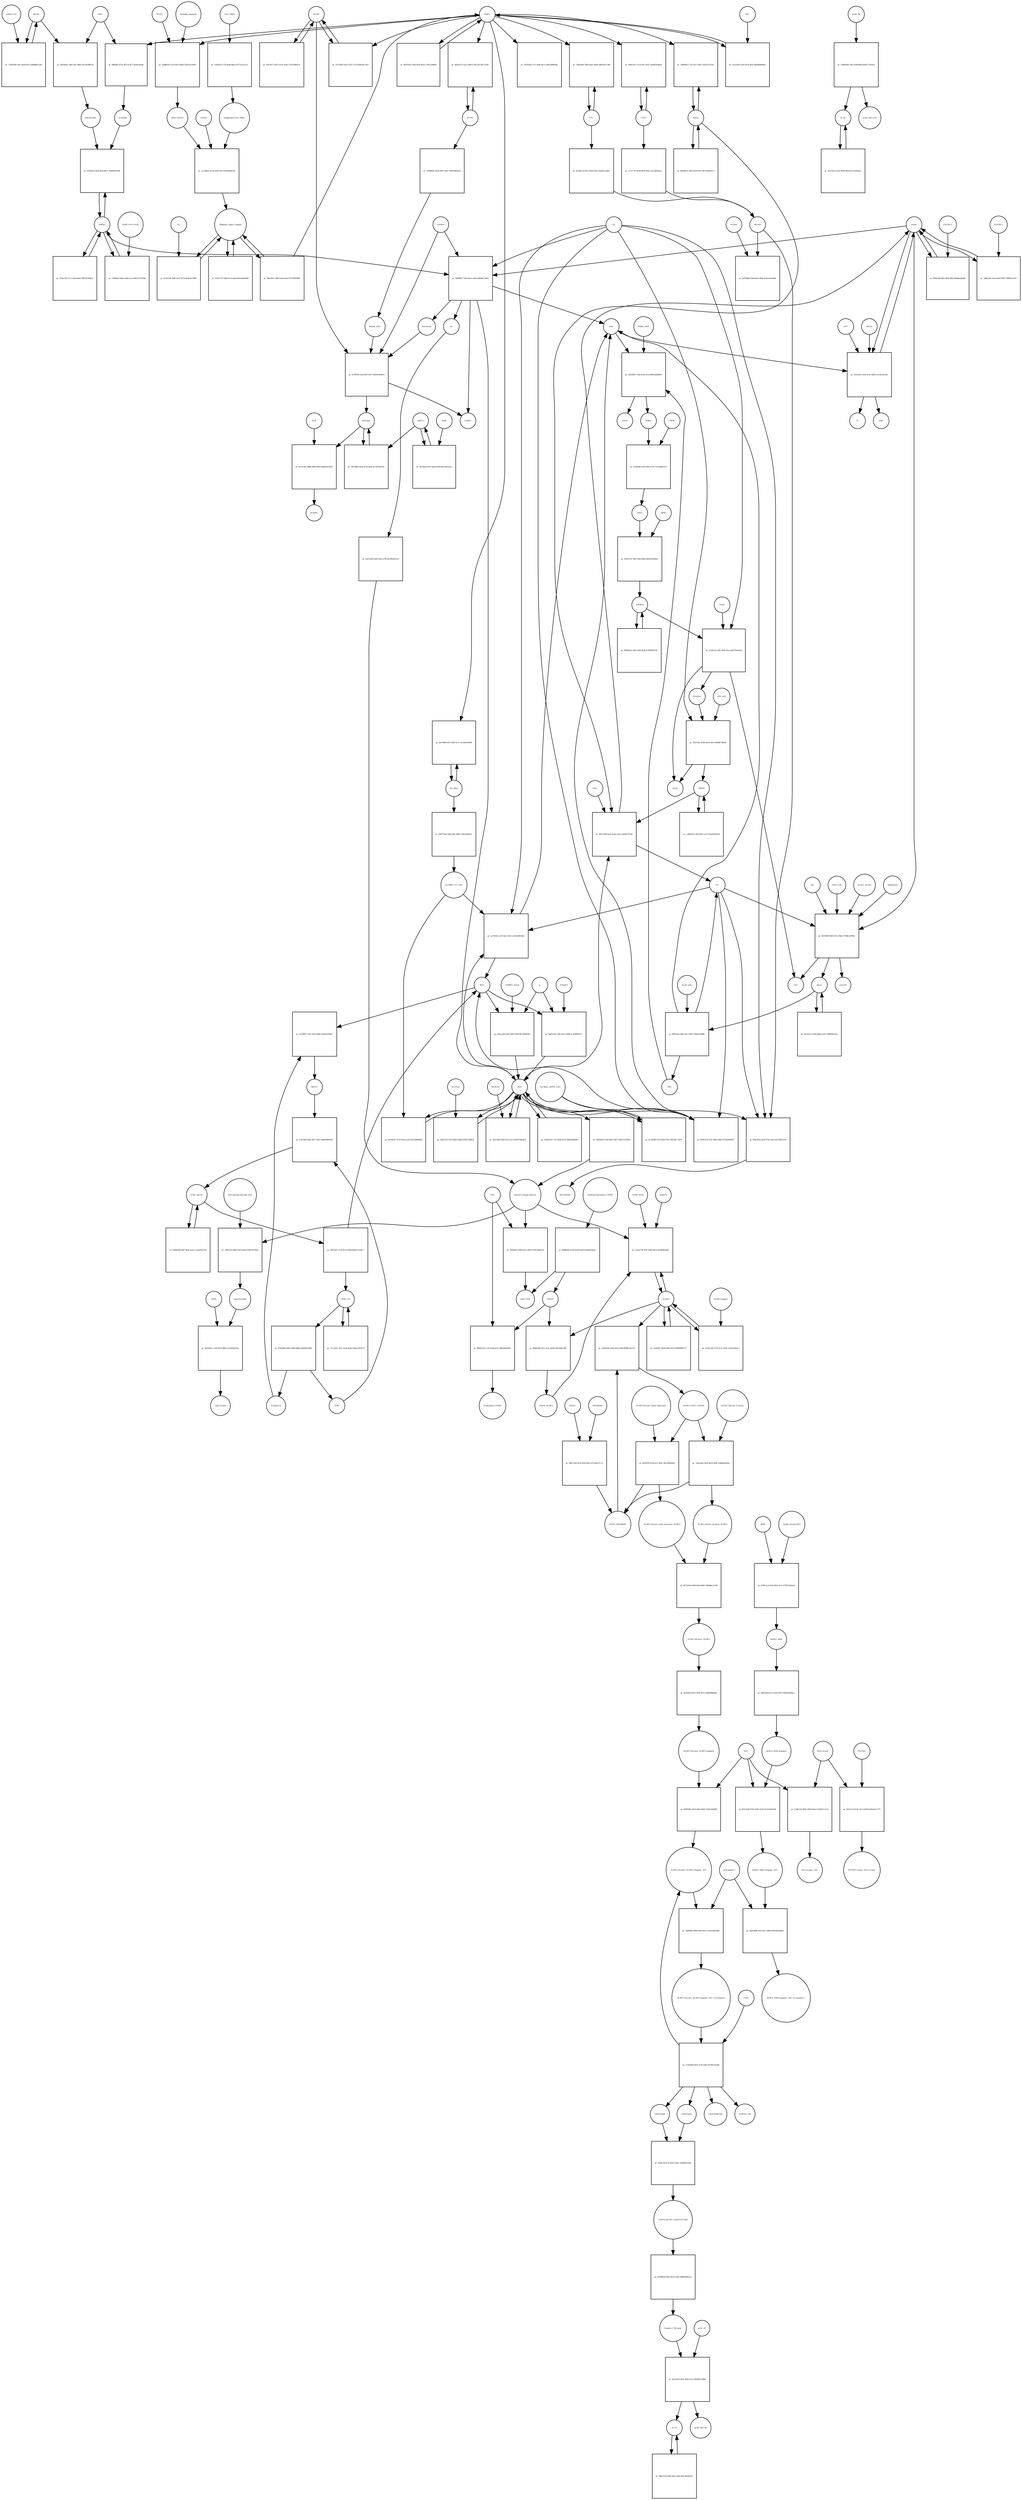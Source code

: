 strict digraph  {
Heme [annotation="urn_miriam_obo.chebi_CHEBI%3A30413", bipartite=0, cls="simple chemical", fontsize=4, label=Heme, shape=circle];
"pr_5b9fbf8c-7560-40c0-a590-206bb8c74935" [annotation="", bipartite=1, cls=process, fontsize=4, label="pr_5b9fbf8c-7560-40c0-a590-206bb8c74935", shape=square];
Biliverdin [annotation="urn_miriam_obo.chebi_CHEBI%3A17033", bipartite=0, cls="simple chemical", fontsize=4, label=Biliverdin, shape=circle];
HMOX1 [annotation=urn_miriam_uniprot_P09601, bipartite=0, cls=macromolecule, fontsize=4, label=HMOX1, shape=circle];
O2 [annotation="urn_miriam_obo.chebi_CHEBI%3A15379", bipartite=0, cls="simple chemical", fontsize=4, label=O2, shape=circle];
NADPH [annotation="urn_miriam_obo.chebi_CHEBI%3A16474", bipartite=0, cls="simple chemical", fontsize=4, label=NADPH, shape=circle];
H2O [annotation="urn_miriam_obo.chebi_CHEBI%3A15377", bipartite=0, cls="simple chemical", fontsize=4, label=H2O, shape=circle];
"Fe2+" [annotation="urn_miriam_obo.chebi_CHEBI%3A29033", bipartite=0, cls="simple chemical", fontsize=4, label="Fe2+", shape=circle];
"NADP+" [annotation="urn_miriam_obo.chebi_CHEBI%3A18009", bipartite=0, cls="simple chemical", fontsize=4, label="NADP+", shape=circle];
CO [annotation="urn_miriam_obo.chebi_CHEBI%3A17245", bipartite=0, cls="simple chemical", fontsize=4, label=CO, shape=circle];
"pr_8050cf85-ffb6-4639-90f2-f8ddba54a48f" [annotation="", bipartite=1, cls=process, fontsize=4, label="pr_8050cf85-ffb6-4639-90f2-f8ddba54a48f", shape=square];
"FLVCR1-2" [annotation=urn_miriam_uniprot_Q9Y5Y0, bipartite=0, cls=macromolecule, fontsize=4, label="FLVCR1-2", shape=circle];
"pr_011ff93d-53ab-48f7-9b77-b282fede961e" [annotation="", bipartite=1, cls=process, fontsize=4, label="pr_011ff93d-53ab-48f7-9b77-b282fede961e", shape=square];
Bilirubin [annotation="urn_miriam_obo.chebi_CHEBI%3A16990", bipartite=0, cls="simple chemical", fontsize=4, label=Bilirubin, shape=circle];
BLVRB [annotation=urn_miriam_uniprot_P30043, bipartite=0, cls=macromolecule, fontsize=4, label=BLVRB, shape=circle];
"BLVRA_Zn2+" [annotation="urn_miriam_obo.chebi_CHEBI%3A29805|urn_miriam_uniprot_P53004", bipartite=0, cls=complex, fontsize=4, label="BLVRA_Zn2+", shape=circle];
"pr_18f7988e-0a0a-47e4-aabd-4c79f22d97d1" [annotation="", bipartite=1, cls=process, fontsize=4, label="pr_18f7988e-0a0a-47e4-aabd-4c79f22d97d1", shape=square];
ABCC1 [annotation=urn_miriam_uniprot_P02768, bipartite=0, cls=macromolecule, fontsize=4, label=ABCC1, shape=circle];
"pr_d273c6ac-98db-49b6-9095-ebb6d1615b05" [annotation="", bipartite=1, cls=process, fontsize=4, label="pr_d273c6ac-98db-49b6-9095-ebb6d1615b05", shape=square];
ALB [annotation=urn_miriam_uniprot_P02768, bipartite=0, cls=macromolecule, fontsize=4, label=ALB, shape=circle];
"ALB/BIL" [annotation="urn_miriam_uniprot_P02768|urn_miriam_obo.chebi_CHEBI%3A16990", bipartite=0, cls=complex, fontsize=4, label="ALB/BIL", shape=circle];
NRF2 [annotation="", bipartite=0, cls=macromolecule, fontsize=4, label=NRF2, shape=circle];
"pr_f4fffd82-073a-4f32-b74f-77ae6fa3e64a" [annotation="", bipartite=1, cls=process, fontsize=4, label="pr_f4fffd82-073a-4f32-b74f-77ae6fa3e64a", shape=square];
MAF [annotation=urn_miriam_uniprot_O75444, bipartite=0, cls=macromolecule, fontsize=4, label=MAF, shape=circle];
"Nrf2/Maf" [annotation="", bipartite=0, cls=complex, fontsize=4, label="Nrf2/Maf", shape=circle];
"pr_ed250a4a-1b65-45fc-8802-a4c561d8f22e" [annotation="", bipartite=1, cls=process, fontsize=4, label="pr_ed250a4a-1b65-45fc-8802-a4c561d8f22e", shape=square];
BACH1 [annotation=urn_miriam_uniprot_O14867, bipartite=0, cls=macromolecule, fontsize=4, label=BACH1, shape=circle];
"BACH1/Maf" [annotation="", bipartite=0, cls=complex, fontsize=4, label="BACH1/Maf", shape=circle];
"pr_7c485599-cde5-4d20-85cf-2d68d8815a6f" [annotation="", bipartite=1, cls=process, fontsize=4, label="pr_7c485599-cde5-4d20-85cf-2d68d8815a6f", shape=square];
"miRNA-155" [annotation=urn_miriam_ncbigene_406947, bipartite=0, cls="nucleic acid feature", fontsize=4, label="miRNA-155", shape=circle];
"pr_e03d5fcb-2fb4-4e55-b8c1-0546def9239b" [annotation="", bipartite=1, cls=process, fontsize=4, label="pr_e03d5fcb-2fb4-4e55-b8c1-0546def9239b", shape=square];
PRIN9 [annotation="urn_miriam_obo.chebi_CHEBI%3A15430", bipartite=0, cls="simple chemical", fontsize=4, label=PRIN9, shape=circle];
"pr_06e75358-beee-4e9e-b23a-e2b5f917fc0d" [annotation="", bipartite=1, cls=process, fontsize=4, label="pr_06e75358-beee-4e9e-b23a-e2b5f917fc0d", shape=square];
FECH [annotation=urn_miriam_uniprot_P22830, bipartite=0, cls=macromolecule, fontsize=4, label=FECH, shape=circle];
"Pb2+" [annotation="urn_miriam_obo.chebi_CHEBI%3A27889", bipartite=0, cls="simple chemical", fontsize=4, label="Pb2+", shape=circle];
"H+" [annotation="urn_miriam_obo.chebi_CHEBI%3A15378", bipartite=0, cls="simple chemical", fontsize=4, label="H+", shape=circle];
"SUCC-CoA" [annotation="urn_miriam_obo.chebi_CHEBI%3A57292", bipartite=0, cls="simple chemical", fontsize=4, label="SUCC-CoA", shape=circle];
"pr_d435f409-8bf4-4b7a-9bbc-979d9ca990bc" [annotation="", bipartite=1, cls=process, fontsize=4, label="pr_d435f409-8bf4-4b7a-9bbc-979d9ca990bc", shape=square];
dALA [annotation="urn_miriam_obo.chebi_CHEBI%3A356416", bipartite=0, cls="simple chemical", fontsize=4, label=dALA, shape=circle];
ALAS1_ALAS2 [annotation="urn_miriam_uniprot_P13196|urn_miriam_uniprot_P22557", bipartite=0, cls=complex, fontsize=4, label=ALAS1_ALAS2, shape=circle];
Panhematin [annotation="urn_miriam_obo.chebi_CHEBI%3A50385", bipartite=0, cls="simple chemical", fontsize=4, label=Panhematin, shape=circle];
Gly [annotation="urn_miriam_obo.chebi_CHEBI%3A57305", bipartite=0, cls="simple chemical", fontsize=4, label=Gly, shape=circle];
"CoA-SH" [annotation="urn_miriam_obo.chebi_CHEBI%3A15346", bipartite=0, cls="simple chemical", fontsize=4, label="CoA-SH", shape=circle];
CO2 [annotation="urn_miriam_obo.chebi_CHEBI%3A16526", bipartite=0, cls="simple chemical", fontsize=4, label=CO2, shape=circle];
"pr_5a88b019-c533-49c3-828d-355f31a1a09b" [annotation="", bipartite=1, cls=process, fontsize=4, label="pr_5a88b019-c533-49c3-828d-355f31a1a09b", shape=square];
KEAP1 [annotation=urn_miriam_uniprot_Q14145, bipartite=0, cls=macromolecule, fontsize=4, label=KEAP1, shape=circle];
NRF2_KEAP1 [annotation="urn_miriam_uniprot_Q14145|urn_miriam_uniprot_Q16236", bipartite=0, cls=complex, fontsize=4, label=NRF2_KEAP1, shape=circle];
"Dimethly fumarate" [annotation="urn_miriam_obo.chebi_CHEBI%3A76004", bipartite=0, cls="simple chemical", fontsize=4, label="Dimethly fumarate", shape=circle];
"Ubiquitin Ligase Complex" [annotation="urn_miriam_uniprot_Q14145|urn_miriam_uniprot_Q15843|urn_miriam_uniprot_Q13618|urn_miriam_uniprot_P62877|urn_miriam_uniprot_Q16236|urn_miriam_uniprot_P0CG48|urn_miriam_pubmed_19940261|urn_miriam_interpro_IPR000608", bipartite=0, cls=complex, fontsize=4, label="Ubiquitin Ligase Complex", shape=circle];
"pr_f74a7273-13bb-47e2-a2bb-b03a4d25fa84" [annotation="", bipartite=1, cls=process, fontsize=4, label="pr_f74a7273-13bb-47e2-a2bb-b03a4d25fa84", shape=square];
"pr_6987f0aa-b4b3-4a17-9857-20642cdf69fc" [annotation="", bipartite=1, cls=process, fontsize=4, label="pr_6987f0aa-b4b3-4a17-9857-20642cdf69fc", shape=square];
PBG [annotation="urn_miriam_obo.chebi_CHEBI%3A58126", bipartite=0, cls="simple chemical", fontsize=4, label=PBG, shape=circle];
"ALAD_Zn2+" [annotation="urn_miriam_uniprot_P13716|urn_miriam_obo.chebi_CHEBI%3A29105", bipartite=0, cls=complex, fontsize=4, label="ALAD_Zn2+", shape=circle];
"pr_fd22f89d-72d2-425b-a12a-8981ad0b6805" [annotation="", bipartite=1, cls=process, fontsize=4, label="pr_fd22f89d-72d2-425b-a12a-8981ad0b6805", shape=square];
HMBL [annotation="urn_miriam_obo.chebi_CHEBI%3A57845", bipartite=0, cls="simple chemical", fontsize=4, label=HMBL, shape=circle];
HMBS_DIPY [annotation="urn_miriam_obo.chebi_CHEBI%3A36319|urn_miriam_uniprot_P08397", bipartite=0, cls=complex, fontsize=4, label=HMBS_DIPY, shape=circle];
"NH4+" [annotation="urn_miriam_obo.chebi_CHEBI%3A28938", bipartite=0, cls="simple chemical", fontsize=4, label="NH4+", shape=circle];
"pr_533dfed6-1953-49fa-a518-7ec20ed6e521" [annotation="", bipartite=1, cls=process, fontsize=4, label="pr_533dfed6-1953-49fa-a518-7ec20ed6e521", shape=square];
URO3 [annotation="urn_miriam_obo.chebi_CHEBI%3A15437", bipartite=0, cls="simple chemical", fontsize=4, label=URO3, shape=circle];
UROS [annotation=urn_miriam_uniprot_P10746, bipartite=0, cls=macromolecule, fontsize=4, label=UROS, shape=circle];
"pr_45f4c37b-78d3-4383-b8b0-d602c654ebb2" [annotation="", bipartite=1, cls=process, fontsize=4, label="pr_45f4c37b-78d3-4383-b8b0-d602c654ebb2", shape=square];
COPRO3 [annotation="urn_miriam_obo.chebi_CHEBI%3A15439", bipartite=0, cls="simple chemical", fontsize=4, label=COPRO3, shape=circle];
UROD [annotation=urn_miriam_uniprot_P06132, bipartite=0, cls=macromolecule, fontsize=4, label=UROD, shape=circle];
"pr_163dc31e-69f1-49f5-8fac-bd2f703aa5d0" [annotation="", bipartite=1, cls=process, fontsize=4, label="pr_163dc31e-69f1-49f5-8fac-bd2f703aa5d0", shape=square];
PPGEN9 [annotation="urn_miriam_obo.chebi_CHEBI%3A15435", bipartite=0, cls="simple chemical", fontsize=4, label=PPGEN9, shape=circle];
CPOX [annotation=urn_miriam_uniprot_P36551, bipartite=0, cls=macromolecule, fontsize=4, label=CPOX, shape=circle];
H2O2 [annotation="urn_miriam_obo.chebi_CHEBI%3A16240", bipartite=0, cls="simple chemical", fontsize=4, label=H2O2, shape=circle];
"pr_7fac52ec-4c89-4dc6-b41a-1f8040738ab8" [annotation="", bipartite=1, cls=process, fontsize=4, label="pr_7fac52ec-4c89-4dc6-b41a-1f8040738ab8", shape=square];
PPO_FAD [annotation="urn_miriam_obo.chebi_CHEBI%3A16238|urn_miriam_uniprot_P50336", bipartite=0, cls=complex, fontsize=4, label=PPO_FAD, shape=circle];
"pr_fb287dc9-15b4-4418-9032-17f8c1bff846" [annotation="", bipartite=1, cls=process, fontsize=4, label="pr_fb287dc9-15b4-4418-9032-17f8c1bff846", shape=square];
"pr_d5c91a13-d539-4db4-aa2f-1390f9407ea6" [annotation="", bipartite=1, cls="uncertain process", fontsize=4, label="pr_d5c91a13-d539-4db4-aa2f-1390f9407ea6", shape=square];
"pr_36885da4-2db3-4389-8abf-0c860f00b750" [annotation="", bipartite=1, cls="uncertain process", fontsize=4, label="pr_36885da4-2db3-4389-8abf-0c860f00b750", shape=square];
"pr_c189a679-c264-44a7-a1c0-52ba4faf0e58" [annotation="", bipartite=1, cls="uncertain process", fontsize=4, label="pr_c189a679-c264-44a7-a1c0-52ba4faf0e58", shape=square];
"Poly-unsaturated fatty acid" [annotation="urn_miriam_obo.chebi_CHEBI%3A26208", bipartite=0, cls="simple chemical", fontsize=4, label="Poly-unsaturated fatty acid", shape=circle];
"pr_768233cf-dfb4-432e-b43b-5548538749a8" [annotation="", bipartite=1, cls=process, fontsize=4, label="pr_768233cf-dfb4-432e-b43b-5548538749a8", shape=square];
"Lipid Peroxide" [annotation="urn_miriam_obo.chebi_CHEBI%3A61051", bipartite=0, cls="simple chemical", fontsize=4, label="Lipid Peroxide", shape=circle];
"Reactive Oxygen Species" [annotation="urn_miriam_obo.chebi_CHEBI%3A26523", bipartite=0, cls="simple chemical", fontsize=4, label="Reactive Oxygen Species", shape=circle];
"pr_60b2363a-bdcb-47be-a5fa-a0a74b851c6f" [annotation="", bipartite=1, cls=process, fontsize=4, label="pr_60b2363a-bdcb-47be-a5fa-a0a74b851c6f", shape=square];
"Fe(3+)O(OH)" [annotation="urn_miriam_obo.chebi_CHEBI%3A78619", bipartite=0, cls="simple chemical", fontsize=4, label="Fe(3+)O(OH)", shape=circle];
Ferritin [annotation=urn_miriam_uniprot_P02794, bipartite=0, cls=complex, fontsize=4, label=Ferritin, shape=circle];
"pr_de636631-0119-43ad-aca8-91e52b66086d" [annotation="", bipartite=1, cls=process, fontsize=4, label="pr_de636631-0119-43ad-aca8-91e52b66086d", shape=square];
"SLC40A1_CP_Cu2+" [annotation="urn_miriam_uniprot_P00450|urn_miriam_uniprot_Q9NP59|urn_miriam_obo.chebi_CHEBI%3A29036", bipartite=0, cls=complex, fontsize=4, label="SLC40A1_CP_Cu2+", shape=circle];
"pr_ec1056d1-ea78-4a21-8ac3-a103e48c6fad" [annotation="", bipartite=1, cls=process, fontsize=4, label="pr_ec1056d1-ea78-4a21-8ac3-a103e48c6fad", shape=square];
"Fe3+" [annotation="urn_miriam_obo.chebi_CHEBI%3A29034", bipartite=0, cls="simple chemical", fontsize=4, label="Fe3+", shape=circle];
SLC40A1 [annotation=urn_miriam_ncbigene_30061, bipartite=0, cls="nucleic acid feature", fontsize=4, label=SLC40A1, shape=circle];
"pr_0ee788b5-ff23-4283-8c7c-9c2e8ae26fd9" [annotation="", bipartite=1, cls=process, fontsize=4, label="pr_0ee788b5-ff23-4283-8c7c-9c2e8ae26fd9", shape=square];
FTH1 [annotation=urn_miriam_ncbigene_2495, bipartite=0, cls="nucleic acid feature", fontsize=4, label=FTH1, shape=circle];
"pr_45481e4c-71cd-4f3c-a637-c6a84550dee4" [annotation="", bipartite=1, cls=process, fontsize=4, label="pr_45481e4c-71cd-4f3c-a637-c6a84550dee4", shape=square];
FTL [annotation=urn_miriam_ncbigene_2512, bipartite=0, cls="nucleic acid feature", fontsize=4, label=FTL, shape=circle];
"pr_75d4a4b0-79d4-4adc-904d-16d01947c38d" [annotation="", bipartite=1, cls=process, fontsize=4, label="pr_75d4a4b0-79d4-4adc-904d-16d01947c38d", shape=square];
"pr_17371791-4e38-462e-994c-e4c2de6faae3" [annotation="", bipartite=1, cls=process, fontsize=4, label="pr_17371791-4e38-462e-994c-e4c2de6faae3", shape=square];
"pr_de186cc6-d3c0-4afd-979a-e3ade7ac9bbc" [annotation="", bipartite=1, cls=process, fontsize=4, label="pr_de186cc6-d3c0-4afd-979a-e3ade7ac9bbc", shape=square];
"pr_299668a3-712f-41e7-9bb7-5d5357ac55fa" [annotation="", bipartite=1, cls=process, fontsize=4, label="pr_299668a3-712f-41e7-9bb7-5d5357ac55fa", shape=square];
"pr_6dd48e7e-3d62-4830-947c-8fc74082b113" [annotation="", bipartite=1, cls=process, fontsize=4, label="pr_6dd48e7e-3d62-4830-947c-8fc74082b113", shape=square];
"pr_f7abc745-a17a-432d-9be2-5f0c631838c2" [annotation="", bipartite=1, cls=process, fontsize=4, label="pr_f7abc745-a17a-432d-9be2-5f0c631838c2", shape=square];
BLVRA [annotation=urn_miriam_ncbigene_644, bipartite=0, cls="nucleic acid feature", fontsize=4, label=BLVRA, shape=circle];
"pr_982eae79-1aa1-4566-a798-10274f7c2299" [annotation="", bipartite=1, cls=process, fontsize=4, label="pr_982eae79-1aa1-4566-a798-10274f7c2299", shape=square];
"pr_c6753905-3a2a-4237-a71f-f299cbe119cf" [annotation="", bipartite=1, cls=process, fontsize=4, label="pr_c6753905-3a2a-4237-a71f-f299cbe119cf", shape=square];
"pr_82e18177-8b73-413e-ae4a-17b37f8081c0" [annotation="", bipartite=1, cls=process, fontsize=4, label="pr_82e18177-8b73-413e-ae4a-17b37f8081c0", shape=square];
"pr_c0696b97-4ac8-4947-a9ee-7dd6786c6a92" [annotation="", bipartite=1, cls=process, fontsize=4, label="pr_c0696b97-4ac8-4947-a9ee-7dd6786c6a92", shape=square];
"pr_93677546-2386-4dfe-84bd-7af6e4a9d7e3" [annotation="", bipartite=1, cls=process, fontsize=4, label="pr_93677546-2386-4dfe-84bd-7af6e4a9d7e3", shape=square];
"pr_eb7bfd60-0249-46e5-95ba-0c8a1ed14388" [annotation="", bipartite=1, cls=process, fontsize=4, label="pr_eb7bfd60-0249-46e5-95ba-0c8a1ed14388", shape=square];
NCOA4 [annotation=urn_miriam_uniprot_Q13772, bipartite=0, cls=macromolecule, fontsize=4, label=NCOA4, shape=circle];
"pr_d10cae4b-e482-46f5-91b9-06c78fd4f285" [annotation="", bipartite=1, cls=process, fontsize=4, label="pr_d10cae4b-e482-46f5-91b9-06c78fd4f285", shape=square];
CYBRD1_Heme [annotation="urn_miriam_uniprot_Q53TN4|urn_miriam_obo.chebi_CHEBI%3A30413", bipartite=0, cls=complex, fontsize=4, label=CYBRD1_Heme, shape=circle];
"e-" [annotation="urn_miriam_obo.chebi_CHEBI%3A10545", bipartite=0, cls="simple chemical", fontsize=4, label="e-", shape=circle];
"pr_058e7b7e-4325-4b65-a688-632f0c34887b" [annotation="", bipartite=1, cls=process, fontsize=4, label="pr_058e7b7e-4325-4b65-a688-632f0c34887b", shape=square];
SLC11A2 [annotation=urn_miriam_uniprot_P49281, bipartite=0, cls=macromolecule, fontsize=4, label=SLC11A2, shape=circle];
"pr_da34435c-c2e8-4f79-99b5-21e2d36a954e" [annotation="", bipartite=1, cls=process, fontsize=4, label="pr_da34435c-c2e8-4f79-99b5-21e2d36a954e", shape=square];
"Lipid alcohol" [annotation="urn_miriam_obo.chebi_CHEBI%3A24026", bipartite=0, cls="simple chemical", fontsize=4, label="Lipid alcohol", shape=circle];
GPX4 [annotation=urn_miriam_uniprot_P36969, bipartite=0, cls=macromolecule, fontsize=4, label=GPX4, shape=circle];
"pr_13968e4d-085a-45b6-a1cd-48232c2022bb" [annotation="", bipartite=1, cls=process, fontsize=4, label="pr_13968e4d-085a-45b6-a1cd-48232c2022bb", shape=square];
"SARS-CoV-2 Orf3a" [annotation="urn_miriam_uniprot_P0DTC3|urn_miriam_taxonomy_2697049", bipartite=0, cls=macromolecule, fontsize=4, label="SARS-CoV-2 Orf3a", shape=circle];
"pr_29d2dd3e-e03a-4b37-bd57-2026721910b0" [annotation="", bipartite=1, cls=process, fontsize=4, label="pr_29d2dd3e-e03a-4b37-bd57-2026721910b0", shape=square];
"pr_9023baaf-f423-4a40-82f8-9afcd62dcb7e" [annotation="", bipartite=1, cls=process, fontsize=4, label="pr_9023baaf-f423-4a40-82f8-9afcd62dcb7e", shape=square];
Orf9c [annotation=urn_miriam_taxonomy_2697049, bipartite=0, cls=macromolecule, fontsize=4, label=Orf9c, shape=circle];
CUL3_RBX1 [annotation="urn_miriam_uniprot_Q13618|urn_miriam_uniprot_P62877", bipartite=0, cls=complex, fontsize=4, label=CUL3_RBX1, shape=circle];
"pr_532f29e3-c75f-4ddd-9eb2-03777acac21a" [annotation="", bipartite=1, cls=process, fontsize=4, label="pr_532f29e3-c75f-4ddd-9eb2-03777acac21a", shape=square];
"Neddylated CUL3_RBX1" [annotation="urn_miriam_uniprot_Q15843|urn_miriam_uniprot_Q13618|urn_miriam_uniprot_P62877", bipartite=0, cls=complex, fontsize=4, label="Neddylated CUL3_RBX1", shape=circle];
"pr_33f393b2-1131-44de-8eca-3d9218982d2b" [annotation="", bipartite=1, cls=process, fontsize=4, label="pr_33f393b2-1131-44de-8eca-3d9218982d2b", shape=square];
"pr_2cc8b5d1-9c24-41b6-9161-6292d838c4fd" [annotation="", bipartite=1, cls=process, fontsize=4, label="pr_2cc8b5d1-9c24-41b6-9161-6292d838c4fd", shape=square];
CAND1 [annotation=urn_miriam_uniprot_Q86VP6, bipartite=0, cls=macromolecule, fontsize=4, label=CAND1, shape=circle];
E2 [annotation=urn_miriam_interpro_IPR000608, bipartite=0, cls=macromolecule, fontsize=4, label=E2, shape=circle];
"pr_f5c81228-2bd5-4e27-957d-45dc20cf28fc" [annotation="", bipartite=1, cls=process, fontsize=4, label="pr_f5c81228-2bd5-4e27-957d-45dc20cf28fc", shape=square];
"pr_3c3cafed-2e93-4974-9470-484946d0f4eb" [annotation="", bipartite=1, cls=process, fontsize=4, label="pr_3c3cafed-2e93-4974-9470-484946d0f4eb", shape=square];
PKC [annotation="urn_miriam_pubmed_12198130|urn_miriam_interpro_IPR012233", bipartite=0, cls=macromolecule, fontsize=4, label=PKC, shape=circle];
"pr_7dd9cfd4-7e03-4620-b20b-736f64351fd1" [annotation="", bipartite=1, cls=process, fontsize=4, label="pr_7dd9cfd4-7e03-4620-b20b-736f64351fd1", shape=square];
"FLVCR1-1" [annotation=urn_miriam_uniprot_Q9Y5Y0, bipartite=0, cls=macromolecule, fontsize=4, label="FLVCR1-1", shape=circle];
"pr_10535d12-435e-4c8c-8a00-e3c59a1a23dc" [annotation="", bipartite=1, cls=process, fontsize=4, label="pr_10535d12-435e-4c8c-8a00-e3c59a1a23dc", shape=square];
ABCG2 [annotation=urn_miriam_uniprot_Q9UNQ0, bipartite=0, cls="macromolecule multimer", fontsize=4, label=ABCG2, shape=circle];
ATP [annotation="urn_miriam_obo.chebi_CHEBI%3A30616", bipartite=0, cls="simple chemical", fontsize=4, label=ATP, shape=circle];
Pi [annotation="urn_miriam_obo.chebi_CHEBI%3A18367", bipartite=0, cls="simple chemical", fontsize=4, label=Pi, shape=circle];
ADP [annotation="urn_miriam_obo.chebi_CHEBI%3A456216", bipartite=0, cls="simple chemical", fontsize=4, label=ADP, shape=circle];
"pr_8c1208bf-f252-4eb8-979a-3891d4c72679" [annotation="", bipartite=1, cls=process, fontsize=4, label="pr_8c1208bf-f252-4eb8-979a-3891d4c72679", shape=square];
"SLC40A1_HEPH_Cu2+" [annotation="urn_miriam_uniprot_Q9BQS7|urn_miriam_uniprot_Q9NP59|urn_miriam_obo.chebi_CHEBI%3A28694", bipartite=0, cls=complex, fontsize=4, label="SLC40A1_HEPH_Cu2+", shape=circle];
"pr_05f6cd76-51b1-406d-a9b4-107dad0b3591" [annotation="", bipartite=1, cls=process, fontsize=4, label="pr_05f6cd76-51b1-406d-a9b4-107dad0b3591", shape=square];
"pr_2a760f07-7292-4e03-bbda-b3b5822928a7" [annotation="", bipartite=1, cls=process, fontsize=4, label="pr_2a760f07-7292-4e03-bbda-b3b5822928a7", shape=square];
Transferrin [annotation=urn_miriam_uniprot_P02787, bipartite=0, cls=macromolecule, fontsize=4, label=Transferrin, shape=circle];
holoTF [annotation="urn_miriam_uniprot_P02787|urn_miriam_obo.chebi_CHEBI%3A29034", bipartite=0, cls=complex, fontsize=4, label=holoTF, shape=circle];
TFRC [annotation=urn_miriam_uniprot_P02786, bipartite=0, cls="macromolecule multimer", fontsize=4, label=TFRC, shape=circle];
"pr_cc8c3d04-bdfe-4827-96ee-06bed9859a35" [annotation="", bipartite=1, cls=process, fontsize=4, label="pr_cc8c3d04-bdfe-4827-96ee-06bed9859a35", shape=square];
TFRC_holoTF [annotation="urn_miriam_uniprot_P02787|urn_miriam_obo.chebi_CHEBI%3A29034|urn_miriam_uniprot_P02786", bipartite=0, cls=complex, fontsize=4, label=TFRC_holoTF, shape=circle];
"pr_01d4bcd4-2987-4d3f-aa22-cc2a5e03e70d" [annotation="", bipartite=1, cls=process, fontsize=4, label="pr_01d4bcd4-2987-4d3f-aa22-cc2a5e03e70d", shape=square];
"pr_381f1d37-7c24-4c3e-9924-839911210e77" [annotation="", bipartite=1, cls=process, fontsize=4, label="pr_381f1d37-7c24-4c3e-9924-839911210e77", shape=square];
TFRC_TF [annotation="urn_miriam_uniprot_P02787|urn_miriam_uniprot_P02786", bipartite=0, cls=complex, fontsize=4, label=TFRC_TF, shape=circle];
"pr_9ad7e291-22ba-4513-95d8-ec393f06017c" [annotation="", bipartite=1, cls=process, fontsize=4, label="pr_9ad7e291-22ba-4513-95d8-ec393f06017c", shape=square];
STEAP3 [annotation=urn_miriam_uniprot_Q658P3, bipartite=0, cls=macromolecule, fontsize=4, label=STEAP3, shape=circle];
"pr_392e1865-d5df-4cef-aac2-681873baebc8" [annotation="", bipartite=1, cls=process, fontsize=4, label="pr_392e1865-d5df-4cef-aac2-681873baebc8", shape=square];
MCOLN1 [annotation=urn_miriam_uniprot_Q9GZU1, bipartite=0, cls=macromolecule, fontsize=4, label=MCOLN1, shape=circle];
"pr_1bd025c8-1755-4bd4-b219-59bafe80084f" [annotation="", bipartite=1, cls=process, fontsize=4, label="pr_1bd025c8-1755-4bd4-b219-59bafe80084f", shape=square];
"pr_77cc5be2-5b21-4c9e-8a8e-5a9ecd74537d" [annotation="", bipartite=1, cls=process, fontsize=4, label="pr_77cc5be2-5b21-4c9e-8a8e-5a9ecd74537d", shape=square];
"pr_618a688e-0801-4686-b08b-fab49dd7e89b" [annotation="", bipartite=1, cls=process, fontsize=4, label="pr_618a688e-0801-4686-b08b-fab49dd7e89b", shape=square];
"pr_f90cf03e-7d86-4e58-aa43-56713b95b861" [annotation="", bipartite=1, cls=process, fontsize=4, label="pr_f90cf03e-7d86-4e58-aa43-56713b95b861", shape=square];
"Oxidized thioredoxin_TXNIP" [annotation="urn_miriam_uniprot_P10599|urn_miriam_uniprot_Q9H3M7", bipartite=0, cls=complex, fontsize=4, label="Oxidized thioredoxin_TXNIP", shape=circle];
"pr_8668bd41-8140-4e95-8230-92c8b9a24ae7" [annotation="", bipartite=1, cls=process, fontsize=4, label="pr_8668bd41-8140-4e95-8230-92c8b9a24ae7", shape=square];
TXNIP [annotation=urn_miriam_uniprot_Q9H3M7, bipartite=0, cls=macromolecule, fontsize=4, label=TXNIP, shape=circle];
"2xHC-TXN" [annotation=urn_miriam_uniprot_P10599, bipartite=0, cls=macromolecule, fontsize=4, label="2xHC-TXN", shape=circle];
NLRP3 [annotation=urn_miriam_uniprot_Q96P20, bipartite=0, cls=macromolecule, fontsize=4, label=NLRP3, shape=circle];
"pr_41951ed9-2178-4c7e-a299-7cb53476ae15" [annotation="", bipartite=1, cls=process, fontsize=4, label="pr_41951ed9-2178-4c7e-a299-7cb53476ae15", shape=square];
"Nf-KB Complex" [annotation="urn_miriam_uniprot_P19838|urn_miriam_uniprot_Q04206|urn_miriam_uniprot_Q00653", bipartite=0, cls=complex, fontsize=4, label="Nf-KB Complex", shape=circle];
"pr_ea2b2f27-0b34-49b2-b374-9049f9895727" [annotation="", bipartite=1, cls=process, fontsize=4, label="pr_ea2b2f27-0b34-49b2-b374-9049f9895727", shape=square];
TXN [annotation=urn_miriam_uniprot_P10599, bipartite=0, cls=macromolecule, fontsize=4, label=TXN, shape=circle];
"pr_01d3b3e3-d48d-4e21-8092-97d3c4064735" [annotation="", bipartite=1, cls=process, fontsize=4, label="pr_01d3b3e3-d48d-4e21-8092-97d3c4064735", shape=square];
"pr_b8d3d724-cc91-41d4-bc7c-49de9a4958f1" [annotation="", bipartite=1, cls=process, fontsize=4, label="pr_b8d3d724-cc91-41d4-bc7c-49de9a4958f1", shape=square];
Thioredoxin_TXNIP [annotation="urn_miriam_uniprot_P10599|urn_miriam_uniprot_Q9H3M7", bipartite=0, cls=complex, fontsize=4, label=Thioredoxin_TXNIP, shape=circle];
HSP90AB1 [annotation=urn_miriam_uniprot_P08238, bipartite=0, cls=macromolecule, fontsize=4, label=HSP90AB1, shape=circle];
"pr_d981130e-f5c8-4050-8001-e575a6a37c7a" [annotation="", bipartite=1, cls=process, fontsize=4, label="pr_d981130e-f5c8-4050-8001-e575a6a37c7a", shape=square];
SUGT1 [annotation=urn_miriam_uniprot_Q9Y2Z0, bipartite=0, cls=macromolecule, fontsize=4, label=SUGT1, shape=circle];
SUGT1_HSP90AB1 [annotation="urn_miriam_uniprot_P08238|urn_miriam_uniprot_Q9Y2Z0", bipartite=0, cls=complex, fontsize=4, label=SUGT1_HSP90AB1, shape=circle];
"pr_244d1620-3eeb-42c6-a668-f66bfc5ae7e1" [annotation="", bipartite=1, cls=process, fontsize=4, label="pr_244d1620-3eeb-42c6-a668-f66bfc5ae7e1", shape=square];
NLRP3_SUGT1_HSP90 [annotation="urn_miriam_uniprot_P08238|urn_miriam_uniprot_Q96P20|urn_miriam_uniprot_Q9Y2Z0", bipartite=0, cls=complex, fontsize=4, label=NLRP3_SUGT1_HSP90, shape=circle];
"pr_408a9e69-9211-4a2c-bd38-d30326dec08c" [annotation="", bipartite=1, cls=process, fontsize=4, label="pr_408a9e69-9211-4a2c-bd38-d30326dec08c", shape=square];
TXNIP_NLRP3 [annotation="urn_miriam_uniprot_Q9H3M7|urn_miriam_uniprot_Q96P20", bipartite=0, cls=complex, fontsize=4, label=TXNIP_NLRP3, shape=circle];
"NLRP3 Elicitor Proteins" [annotation="urn_miriam_uniprot_P05067|urn_miriam_uniprot_P09616", bipartite=0, cls=macromolecule, fontsize=4, label="NLRP3 Elicitor Proteins", shape=circle];
"pr_7abcb4a0-1b28-4bc4-90d9-1ebb9a4456ea" [annotation="", bipartite=1, cls=process, fontsize=4, label="pr_7abcb4a0-1b28-4bc4-90d9-1ebb9a4456ea", shape=square];
"NLRP3 elicitor proteins_NLRP3" [annotation="urn_miriam_uniprot_P09616|urn_miriam_uniprot_P05067|urn_miriam_uniprot_Q96P20", bipartite=0, cls=complex, fontsize=4, label="NLRP3 elicitor proteins_NLRP3", shape=circle];
"NLRP3 Elicitor Small Molecules" [annotation="urn_miriam_obo.chebi_CHEBI%3A46661|urn_miriam_obo.chebi_CHEBI%3A16336|urn_miriam_obo.chebi_CHEBI%3A30563", bipartite=0, cls="simple chemical", fontsize=4, label="NLRP3 Elicitor Small Molecules", shape=circle];
"pr_bf5f5d70-fe38-4cfc-96ec-08cc49d9afd5" [annotation="", bipartite=1, cls=process, fontsize=4, label="pr_bf5f5d70-fe38-4cfc-96ec-08cc49d9afd5", shape=square];
"NLRP3 elicitor small molecules_NLRP3" [annotation="urn_miriam_obo.chebi_CHEBI%3A46661|urn_miriam_obo.chebi_CHEBI%3A16336|urn_miriam_obo.chebi_CHEBI%3A30563|urn_miriam_uniprot_Q96P20", bipartite=0, cls=complex, fontsize=4, label="NLRP3 elicitor small molecules_NLRP3", shape=circle];
"pr_6672a8cb-3800-45a5-bdb3-29b8dbc5a14b" [annotation="", bipartite=1, cls=process, fontsize=4, label="pr_6672a8cb-3800-45a5-bdb3-29b8dbc5a14b", shape=square];
"NLRP3 elicitors_NLRP3" [annotation="urn_miriam_uniprot_P05067|urn_miriam_uniprot_P09616|urn_miriam_uniprot_P08238|urn_miriam_uniprot_Q96P20|urn_miriam_uniprot_Q9Y2Z0|urn_miriam_obo.chebi_CHEBI%3A46661|urn_miriam_obo.chebi_CHEBI%3A16336|urn_miriam_obo.chebi_CHEBI%3A30563", bipartite=0, cls=complex, fontsize=4, label="NLRP3 elicitors_NLRP3", shape=circle];
"pr_26583954-667f-4930-837e-3d8644fb808c" [annotation="", bipartite=1, cls=process, fontsize=4, label="pr_26583954-667f-4930-837e-3d8644fb808c", shape=square];
"NLRP3 elicitors_NLRP3 oligomer" [annotation="urn_miriam_obo.chebi_CHEBI%3A36080", bipartite=0, cls="complex multimer", fontsize=4, label="NLRP3 elicitors_NLRP3 oligomer", shape=circle];
"pr_86f0508c-d324-48fa-b028-7e0d4319949f" [annotation="", bipartite=1, cls=process, fontsize=4, label="pr_86f0508c-d324-48fa-b028-7e0d4319949f", shape=square];
ASC [annotation=urn_miriam_uniprot_Q9ULZ3, bipartite=0, cls=macromolecule, fontsize=4, label=ASC, shape=circle];
"NLRP3 elicitors_NLRP3 oligomer_ASC" [annotation="urn_miriam_uniprot_Q9ULZ3|urn_miriam_obo.chebi_CHEBI%3A36080", bipartite=0, cls="complex multimer", fontsize=4, label="NLRP3 elicitors_NLRP3 oligomer_ASC", shape=circle];
"pr_34864fdc-990d-4050-8ca1-10e01dd3d966" [annotation="", bipartite=1, cls=process, fontsize=4, label="pr_34864fdc-990d-4050-8ca1-10e01dd3d966", shape=square];
"proCaspase-1" [annotation=urn_miriam_uniprot_P29466, bipartite=0, cls=macromolecule, fontsize=4, label="proCaspase-1", shape=circle];
"NLRP3 elicitors_NLRP3 oligomer_ASC_Procaspase1" [annotation="urn_miriam_uniprot_P29466|urn_miriam_uniprot_Q9ULZ3", bipartite=0, cls="complex multimer", fontsize=4, label="NLRP3 elicitors_NLRP3 oligomer_ASC_Procaspase1", shape=circle];
"pr_12d9c532-008e-4950-beba-27a083c1c114" [annotation="", bipartite=1, cls=process, fontsize=4, label="pr_12d9c532-008e-4950-beba-27a083c1c114", shape=square];
"Pyrin trimer" [annotation=urn_miriam_uniprot_O15553, bipartite=0, cls=complex, fontsize=4, label="Pyrin trimer", shape=circle];
"Pyrin trimer_ASC" [annotation="urn_miriam_uniprot_O15553|urn_miriam_uniprot_Q9ULZ3", bipartite=0, cls=complex, fontsize=4, label="Pyrin trimer_ASC", shape=circle];
"pr_20a7e1c4-622c-4ec5-be80-6ad5a03cc275" [annotation="", bipartite=1, cls=process, fontsize=4, label="pr_20a7e1c4-622c-4ec5-be80-6ad5a03cc275", shape=square];
PSTPIP1 [annotation=urn_miriam_uniprot_O43586, bipartite=0, cls="macromolecule multimer", fontsize=4, label=PSTPIP1, shape=circle];
"PSTPIP1 trimer_Pyrin trimer" [annotation="urn_miriam_uniprot_O15553|urn_miriam_uniprot_O43586", bipartite=0, cls=complex, fontsize=4, label="PSTPIP1 trimer_Pyrin trimer", shape=circle];
"Double Strand DNA" [annotation="urn_miriam_obo.chebi_CHEBI%3A16991", bipartite=0, cls="simple chemical", fontsize=4, label="Double Strand DNA", shape=circle];
"pr_b764cec4-d3e5-4be0-9c1c-47367c8e9a19" [annotation="", bipartite=1, cls=process, fontsize=4, label="pr_b764cec4-d3e5-4be0-9c1c-47367c8e9a19", shape=square];
dsDNA_AIM2 [annotation="urn_miriam_obo.chebi_CHEBI%3A16991|urn_miriam_uniprot_O14862", bipartite=0, cls=complex, fontsize=4, label=dsDNA_AIM2, shape=circle];
AIM2 [annotation=urn_miriam_uniprot_O14862, bipartite=0, cls=macromolecule, fontsize=4, label=AIM2, shape=circle];
"pr_b887053d-07c5-42ed-8972-b630f2d296c1" [annotation="", bipartite=1, cls=process, fontsize=4, label="pr_b887053d-07c5-42ed-8972-b630f2d296c1", shape=square];
"dsDNA_AIM2 oligomer" [annotation="urn_miriam_obo.chebi_CHEBI%3A36080", bipartite=0, cls=complex, fontsize=4, label="dsDNA_AIM2 oligomer", shape=circle];
"pr_fe523e06-8762-4204-a634-d7e215e8e458" [annotation="", bipartite=1, cls=process, fontsize=4, label="pr_fe523e06-8762-4204-a634-d7e215e8e458", shape=square];
"dsDNA_AIM2 oligomer_ASC" [annotation="urn_miriam_obo.chebi_CHEBI%3A36080|urn_miriam_uniprot_Q9ULZ3", bipartite=0, cls=complex, fontsize=4, label="dsDNA_AIM2 oligomer_ASC", shape=circle];
"pr_458c4b84-1fe0-4e11-90b0-a6534ba4ddda" [annotation="", bipartite=1, cls=process, fontsize=4, label="pr_458c4b84-1fe0-4e11-90b0-a6534ba4ddda", shape=square];
"dsDNA_AIM2 oligomer_ASC_Procaspase-1" [annotation="", bipartite=0, cls=complex, fontsize=4, label="dsDNA_AIM2 oligomer_ASC_Procaspase-1", shape=circle];
"pr_a7a85904-9435-4742-b482-057ff073e06d" [annotation="", bipartite=1, cls=process, fontsize=4, label="pr_a7a85904-9435-4742-b482-057ff073e06d", shape=square];
"CASP1(p20)" [annotation=urn_miriam_uniprot_P29466, bipartite=0, cls=macromolecule, fontsize=4, label="CASP1(p20)", shape=circle];
CTSG [annotation=urn_miriam_uniprot_P08311, bipartite=0, cls=macromolecule, fontsize=4, label=CTSG, shape=circle];
"CASP1(298-316)" [annotation=urn_miriam_uniprot_P29466, bipartite=0, cls=macromolecule, fontsize=4, label="CASP1(298-316)", shape=circle];
"CASP1(1-119)" [annotation=urn_miriam_uniprot_P29466, bipartite=0, cls=macromolecule, fontsize=4, label="CASP1(1-119)", shape=circle];
"CASP1(p10)" [annotation=urn_miriam_uniprot_P29466, bipartite=0, cls=macromolecule, fontsize=4, label="CASP1(p10)", shape=circle];
"pr_5fd91cf4-fa7d-45d7-8292-720668cb7ab4" [annotation="", bipartite=1, cls=process, fontsize=4, label="pr_5fd91cf4-fa7d-45d7-8292-720668cb7ab4", shape=square];
"CASP1(120-197)_CASP1(317-404)" [annotation=urn_miriam_uniprot_P29466, bipartite=0, cls=complex, fontsize=4, label="CASP1(120-197)_CASP1(317-404)", shape=circle];
"pr_bcb84954-83e2-4c92-b140-5d84206d51e2" [annotation="", bipartite=1, cls=process, fontsize=4, label="pr_bcb84954-83e2-4c92-b140-5d84206d51e2", shape=square];
"Caspase-1 Tetramer" [annotation=urn_miriam_uniprot_P29466, bipartite=0, cls="complex multimer", fontsize=4, label="Caspase-1 Tetramer", shape=circle];
"proIL-1B" [annotation=urn_miriam_uniprot_P01584, bipartite=0, cls=macromolecule, fontsize=4, label="proIL-1B", shape=circle];
"pr_c0d095b6-15be-4189-8be8-820e777410c9" [annotation="", bipartite=1, cls=process, fontsize=4, label="pr_c0d095b6-15be-4189-8be8-820e777410c9", shape=square];
"IL-1B" [annotation=urn_miriam_uniprot_P01584, bipartite=0, cls=macromolecule, fontsize=4, label="IL-1B", shape=circle];
"proIL-1B(1-116)" [annotation=urn_miriam_uniprot_P01584, bipartite=0, cls=macromolecule, fontsize=4, label="proIL-1B(1-116)", shape=circle];
"pr_3e470241-6a25-4069-96e9-be7cf2ef4aa2" [annotation="", bipartite=1, cls="omitted process", fontsize=4, label="pr_3e470241-6a25-4069-96e9-be7cf2ef4aa2", shape=square];
"pr_1a5ae728-478c-4e86-94c4-0e5d83fe46de" [annotation="", bipartite=1, cls=process, fontsize=4, label="pr_1a5ae728-478c-4e86-94c4-0e5d83fe46de", shape=square];
"SARS E" [annotation=urn_miriam_uniprot_P59637, bipartite=0, cls=macromolecule, fontsize=4, label="SARS E", shape=circle];
"SARS Orf3a" [annotation=urn_miriam_uniprot_P59632, bipartite=0, cls=macromolecule, fontsize=4, label="SARS Orf3a", shape=circle];
"proIL-18" [annotation=urn_miriam_uniprot_Q14116, bipartite=0, cls=macromolecule, fontsize=4, label="proIL-18", shape=circle];
"pr_abe7e0d7-6431-46f4-a5e3-00829011088a" [annotation="", bipartite=1, cls=process, fontsize=4, label="pr_abe7e0d7-6431-46f4-a5e3-00829011088a", shape=square];
"IL-18" [annotation=urn_miriam_uniprot_Q14116, bipartite=0, cls=macromolecule, fontsize=4, label="IL-18", shape=circle];
"proIL-18(1-36)" [annotation=urn_miriam_uniprot_Q14116, bipartite=0, cls=macromolecule, fontsize=4, label="proIL-18(1-36)", shape=circle];
"pr_986c47e9-50b5-4efa-b5be-838c49e0d339" [annotation="", bipartite=1, cls="omitted process", fontsize=4, label="pr_986c47e9-50b5-4efa-b5be-838c49e0d339", shape=square];
"pr_02e51883-daf6-434a-a7fd-4ee383a01a47" [annotation="", bipartite=1, cls=process, fontsize=4, label="pr_02e51883-daf6-434a-a7fd-4ee383a01a47", shape=square];
Heme -> "pr_5b9fbf8c-7560-40c0-a590-206bb8c74935"  [annotation="", interaction_type=consumption];
Heme -> "pr_8050cf85-ffb6-4639-90f2-f8ddba54a48f"  [annotation="", interaction_type=consumption];
Heme -> "pr_d435f409-8bf4-4b7a-9bbc-979d9ca990bc"  [annotation=urn_miriam_pubmed_25446301, interaction_type=inhibition];
Heme -> "pr_7dd9cfd4-7e03-4620-b20b-736f64351fd1"  [annotation="", interaction_type=consumption];
Heme -> "pr_10535d12-435e-4c8c-8a00-e3c59a1a23dc"  [annotation="", interaction_type=consumption];
"pr_5b9fbf8c-7560-40c0-a590-206bb8c74935" -> Biliverdin  [annotation="", interaction_type=production];
"pr_5b9fbf8c-7560-40c0-a590-206bb8c74935" -> H2O  [annotation="", interaction_type=production];
"pr_5b9fbf8c-7560-40c0-a590-206bb8c74935" -> "Fe2+"  [annotation="", interaction_type=production];
"pr_5b9fbf8c-7560-40c0-a590-206bb8c74935" -> "NADP+"  [annotation="", interaction_type=production];
"pr_5b9fbf8c-7560-40c0-a590-206bb8c74935" -> CO  [annotation="", interaction_type=production];
Biliverdin -> "pr_011ff93d-53ab-48f7-9b77-b282fede961e"  [annotation="", interaction_type=consumption];
HMOX1 -> "pr_5b9fbf8c-7560-40c0-a590-206bb8c74935"  [annotation="", interaction_type=catalysis];
HMOX1 -> "pr_e03d5fcb-2fb4-4e55-b8c1-0546def9239b"  [annotation="", interaction_type=consumption];
HMOX1 -> "pr_f7abc745-a17a-432d-9be2-5f0c631838c2"  [annotation="", interaction_type=consumption];
HMOX1 -> "pr_13968e4d-085a-45b6-a1cd-48232c2022bb"  [annotation="", interaction_type=consumption];
O2 -> "pr_5b9fbf8c-7560-40c0-a590-206bb8c74935"  [annotation="", interaction_type=consumption];
O2 -> "pr_163dc31e-69f1-49f5-8fac-bd2f703aa5d0"  [annotation="", interaction_type=consumption];
O2 -> "pr_7fac52ec-4c89-4dc6-b41a-1f8040738ab8"  [annotation="", interaction_type=consumption];
O2 -> "pr_60b2363a-bdcb-47be-a5fa-a0a74b851c6f"  [annotation="", interaction_type=consumption];
O2 -> "pr_ec1056d1-ea78-4a21-8ac3-a103e48c6fad"  [annotation="", interaction_type=consumption];
O2 -> "pr_05f6cd76-51b1-406d-a9b4-107dad0b3591"  [annotation="", interaction_type=consumption];
NADPH -> "pr_5b9fbf8c-7560-40c0-a590-206bb8c74935"  [annotation="", interaction_type=consumption];
NADPH -> "pr_011ff93d-53ab-48f7-9b77-b282fede961e"  [annotation="", interaction_type=consumption];
H2O -> "pr_fd22f89d-72d2-425b-a12a-8981ad0b6805"  [annotation="", interaction_type=consumption];
H2O -> "pr_10535d12-435e-4c8c-8a00-e3c59a1a23dc"  [annotation="", interaction_type=consumption];
"Fe2+" -> "pr_06e75358-beee-4e9e-b23a-e2b5f917fc0d"  [annotation="", interaction_type=consumption];
"Fe2+" -> "pr_60b2363a-bdcb-47be-a5fa-a0a74b851c6f"  [annotation="", interaction_type=consumption];
"Fe2+" -> "pr_de636631-0119-43ad-aca8-91e52b66086d"  [annotation="", interaction_type=consumption];
"Fe2+" -> "pr_ec1056d1-ea78-4a21-8ac3-a103e48c6fad"  [annotation="", interaction_type=consumption];
"Fe2+" -> "pr_058e7b7e-4325-4b65-a688-632f0c34887b"  [annotation="", interaction_type=consumption];
"Fe2+" -> "pr_29d2dd3e-e03a-4b37-bd57-2026721910b0"  [annotation="urn_miriam_pubmed_26794443|urn_miriam_pubmed_30692038", interaction_type=catalysis];
"Fe2+" -> "pr_8c1208bf-f252-4eb8-979a-3891d4c72679"  [annotation="", interaction_type=consumption];
"Fe2+" -> "pr_05f6cd76-51b1-406d-a9b4-107dad0b3591"  [annotation="", interaction_type=consumption];
"Fe2+" -> "pr_392e1865-d5df-4cef-aac2-681873baebc8"  [annotation="", interaction_type=consumption];
"Fe2+" -> "pr_1bd025c8-1755-4bd4-b219-59bafe80084f"  [annotation="", interaction_type=consumption];
CO -> "pr_02e51883-daf6-434a-a7fd-4ee383a01a47"  [annotation="urn_miriam_pubmed_28356568|urn_miriam_pubmed_25770182", interaction_type=inhibition];
"pr_8050cf85-ffb6-4639-90f2-f8ddba54a48f" -> Heme  [annotation="", interaction_type=production];
"FLVCR1-2" -> "pr_8050cf85-ffb6-4639-90f2-f8ddba54a48f"  [annotation="", interaction_type=catalysis];
"pr_011ff93d-53ab-48f7-9b77-b282fede961e" -> Bilirubin  [annotation="", interaction_type=production];
"pr_011ff93d-53ab-48f7-9b77-b282fede961e" -> "NADP+"  [annotation="", interaction_type=production];
Bilirubin -> "pr_18f7988e-0a0a-47e4-aabd-4c79f22d97d1"  [annotation="", interaction_type=consumption];
Bilirubin -> "pr_d273c6ac-98db-49b6-9095-ebb6d1615b05"  [annotation="", interaction_type=consumption];
BLVRB -> "pr_011ff93d-53ab-48f7-9b77-b282fede961e"  [annotation="", interaction_type=catalysis];
BLVRB -> "pr_c6753905-3a2a-4237-a71f-f299cbe119cf"  [annotation="", interaction_type=consumption];
BLVRB -> "pr_82e18177-8b73-413e-ae4a-17b37f8081c0"  [annotation="", interaction_type=consumption];
"BLVRA_Zn2+" -> "pr_011ff93d-53ab-48f7-9b77-b282fede961e"  [annotation="", interaction_type=catalysis];
"pr_18f7988e-0a0a-47e4-aabd-4c79f22d97d1" -> Bilirubin  [annotation="", interaction_type=production];
ABCC1 -> "pr_18f7988e-0a0a-47e4-aabd-4c79f22d97d1"  [annotation="", interaction_type=catalysis];
ABCC1 -> "pr_9023baaf-f423-4a40-82f8-9afcd62dcb7e"  [annotation="", interaction_type=consumption];
"pr_d273c6ac-98db-49b6-9095-ebb6d1615b05" -> "ALB/BIL"  [annotation="", interaction_type=production];
ALB -> "pr_d273c6ac-98db-49b6-9095-ebb6d1615b05"  [annotation="", interaction_type=consumption];
NRF2 -> "pr_f4fffd82-073a-4f32-b74f-77ae6fa3e64a"  [annotation="", interaction_type=consumption];
NRF2 -> "pr_5a88b019-c533-49c3-828d-355f31a1a09b"  [annotation="", interaction_type=consumption];
NRF2 -> "pr_fb287dc9-15b4-4418-9032-17f8c1bff846"  [annotation="", interaction_type=consumption];
NRF2 -> "pr_0ee788b5-ff23-4283-8c7c-9c2e8ae26fd9"  [annotation=urn_miriam_pubmed_30692038, interaction_type=catalysis];
NRF2 -> "pr_45481e4c-71cd-4f3c-a637-c6a84550dee4"  [annotation=urn_miriam_pubmed_30692038, interaction_type=catalysis];
NRF2 -> "pr_75d4a4b0-79d4-4adc-904d-16d01947c38d"  [annotation=urn_miriam_pubmed_30692038, interaction_type=catalysis];
NRF2 -> "pr_299668a3-712f-41e7-9bb7-5d5357ac55fa"  [annotation="urn_miriam_pubmed_30692038|urn_miriam_pubmed_23766848", interaction_type=catalysis];
NRF2 -> "pr_982eae79-1aa1-4566-a798-10274f7c2299"  [annotation=urn_miriam_pubmed_30692038, interaction_type=catalysis];
NRF2 -> "pr_c6753905-3a2a-4237-a71f-f299cbe119cf"  [annotation=urn_miriam_pubmed_30692038, interaction_type=catalysis];
NRF2 -> "pr_33f393b2-1131-44de-8eca-3d9218982d2b"  [annotation="", interaction_type=consumption];
NRF2 -> "pr_3c3cafed-2e93-4974-9470-484946d0f4eb"  [annotation="", interaction_type=consumption];
"pr_f4fffd82-073a-4f32-b74f-77ae6fa3e64a" -> "Nrf2/Maf"  [annotation="", interaction_type=production];
MAF -> "pr_f4fffd82-073a-4f32-b74f-77ae6fa3e64a"  [annotation="", interaction_type=consumption];
MAF -> "pr_ed250a4a-1b65-45fc-8802-a4c561d8f22e"  [annotation="", interaction_type=consumption];
"Nrf2/Maf" -> "pr_e03d5fcb-2fb4-4e55-b8c1-0546def9239b"  [annotation="urn_miriam_pubmed_10473555|urn_miriam_pubmed_31827672|urn_miriam_pubmed_30692038|urn_miriam_pubmed_29717933", interaction_type=catalysis];
"pr_ed250a4a-1b65-45fc-8802-a4c561d8f22e" -> "BACH1/Maf"  [annotation="", interaction_type=production];
BACH1 -> "pr_ed250a4a-1b65-45fc-8802-a4c561d8f22e"  [annotation="", interaction_type=consumption];
BACH1 -> "pr_7c485599-cde5-4d20-85cf-2d68d8815a6f"  [annotation="", interaction_type=consumption];
"BACH1/Maf" -> "pr_e03d5fcb-2fb4-4e55-b8c1-0546def9239b"  [annotation="urn_miriam_pubmed_10473555|urn_miriam_pubmed_31827672|urn_miriam_pubmed_30692038|urn_miriam_pubmed_29717933", interaction_type=inhibition];
"pr_7c485599-cde5-4d20-85cf-2d68d8815a6f" -> BACH1  [annotation="", interaction_type=production];
"miRNA-155" -> "pr_7c485599-cde5-4d20-85cf-2d68d8815a6f"  [annotation="urn_miriam_pubmed_28082120|urn_miriam_pubmed_21982894", interaction_type=inhibition];
"pr_e03d5fcb-2fb4-4e55-b8c1-0546def9239b" -> HMOX1  [annotation="", interaction_type=production];
PRIN9 -> "pr_06e75358-beee-4e9e-b23a-e2b5f917fc0d"  [annotation="", interaction_type=consumption];
PRIN9 -> "pr_c189a679-c264-44a7-a1c0-52ba4faf0e58"  [annotation="", interaction_type=consumption];
"pr_06e75358-beee-4e9e-b23a-e2b5f917fc0d" -> Heme  [annotation="", interaction_type=production];
"pr_06e75358-beee-4e9e-b23a-e2b5f917fc0d" -> "H+"  [annotation="", interaction_type=production];
FECH -> "pr_06e75358-beee-4e9e-b23a-e2b5f917fc0d"  [annotation="", interaction_type=catalysis];
FECH -> "pr_299668a3-712f-41e7-9bb7-5d5357ac55fa"  [annotation="", interaction_type=consumption];
FECH -> "pr_6dd48e7e-3d62-4830-947c-8fc74082b113"  [annotation="", interaction_type=consumption];
"Pb2+" -> "pr_06e75358-beee-4e9e-b23a-e2b5f917fc0d"  [annotation="", interaction_type=inhibition];
"H+" -> "pr_d435f409-8bf4-4b7a-9bbc-979d9ca990bc"  [annotation="", interaction_type=consumption];
"H+" -> "pr_60b2363a-bdcb-47be-a5fa-a0a74b851c6f"  [annotation="", interaction_type=consumption];
"H+" -> "pr_ec1056d1-ea78-4a21-8ac3-a103e48c6fad"  [annotation="", interaction_type=consumption];
"H+" -> "pr_05f6cd76-51b1-406d-a9b4-107dad0b3591"  [annotation="", interaction_type=consumption];
"SUCC-CoA" -> "pr_d435f409-8bf4-4b7a-9bbc-979d9ca990bc"  [annotation="", interaction_type=consumption];
"pr_d435f409-8bf4-4b7a-9bbc-979d9ca990bc" -> dALA  [annotation="", interaction_type=production];
"pr_d435f409-8bf4-4b7a-9bbc-979d9ca990bc" -> "CoA-SH"  [annotation="", interaction_type=production];
"pr_d435f409-8bf4-4b7a-9bbc-979d9ca990bc" -> CO2  [annotation="", interaction_type=production];
dALA -> "pr_6987f0aa-b4b3-4a17-9857-20642cdf69fc"  [annotation="", interaction_type=consumption];
dALA -> "pr_d5c91a13-d539-4db4-aa2f-1390f9407ea6"  [annotation="", interaction_type=consumption];
ALAS1_ALAS2 -> "pr_d435f409-8bf4-4b7a-9bbc-979d9ca990bc"  [annotation=urn_miriam_pubmed_25446301, interaction_type=catalysis];
Panhematin -> "pr_d435f409-8bf4-4b7a-9bbc-979d9ca990bc"  [annotation=urn_miriam_pubmed_25446301, interaction_type=inhibition];
Gly -> "pr_d435f409-8bf4-4b7a-9bbc-979d9ca990bc"  [annotation="", interaction_type=consumption];
"pr_5a88b019-c533-49c3-828d-355f31a1a09b" -> NRF2_KEAP1  [annotation="", interaction_type=production];
KEAP1 -> "pr_5a88b019-c533-49c3-828d-355f31a1a09b"  [annotation="", interaction_type=consumption];
NRF2_KEAP1 -> "pr_2cc8b5d1-9c24-41b6-9161-6292d838c4fd"  [annotation="", interaction_type=consumption];
"Dimethly fumarate" -> "pr_5a88b019-c533-49c3-828d-355f31a1a09b"  [annotation="urn_miriam_pubmed_15282312|urn_miriam_pubmed_20486766|urn_miriam_pubmed_31692987|urn_miriam_pubmed_15572695|urn_miriam_pubmed_32132672", interaction_type=inhibition];
"Ubiquitin Ligase Complex" -> "pr_f74a7273-13bb-47e2-a2bb-b03a4d25fa84"  [annotation="", interaction_type=consumption];
"Ubiquitin Ligase Complex" -> "pr_f5c81228-2bd5-4e27-957d-45dc20cf28fc"  [annotation="", interaction_type=consumption];
"Ubiquitin Ligase Complex" -> "pr_f90cf03e-7d86-4e58-aa43-56713b95b861"  [annotation="", interaction_type=consumption];
"pr_f74a7273-13bb-47e2-a2bb-b03a4d25fa84" -> "Ubiquitin Ligase Complex"  [annotation="", interaction_type=production];
"pr_6987f0aa-b4b3-4a17-9857-20642cdf69fc" -> PBG  [annotation="", interaction_type=production];
"pr_6987f0aa-b4b3-4a17-9857-20642cdf69fc" -> "H+"  [annotation="", interaction_type=production];
"pr_6987f0aa-b4b3-4a17-9857-20642cdf69fc" -> H2O  [annotation="", interaction_type=production];
PBG -> "pr_fd22f89d-72d2-425b-a12a-8981ad0b6805"  [annotation="", interaction_type=consumption];
"ALAD_Zn2+" -> "pr_6987f0aa-b4b3-4a17-9857-20642cdf69fc"  [annotation="", interaction_type=catalysis];
"pr_fd22f89d-72d2-425b-a12a-8981ad0b6805" -> HMBL  [annotation="", interaction_type=production];
"pr_fd22f89d-72d2-425b-a12a-8981ad0b6805" -> "NH4+"  [annotation="", interaction_type=production];
HMBL -> "pr_533dfed6-1953-49fa-a518-7ec20ed6e521"  [annotation="", interaction_type=consumption];
HMBS_DIPY -> "pr_fd22f89d-72d2-425b-a12a-8981ad0b6805"  [annotation="", interaction_type=catalysis];
"pr_533dfed6-1953-49fa-a518-7ec20ed6e521" -> URO3  [annotation="", interaction_type=production];
URO3 -> "pr_45f4c37b-78d3-4383-b8b0-d602c654ebb2"  [annotation="", interaction_type=consumption];
UROS -> "pr_533dfed6-1953-49fa-a518-7ec20ed6e521"  [annotation="", interaction_type=catalysis];
"pr_45f4c37b-78d3-4383-b8b0-d602c654ebb2" -> COPRO3  [annotation="", interaction_type=production];
COPRO3 -> "pr_163dc31e-69f1-49f5-8fac-bd2f703aa5d0"  [annotation="", interaction_type=consumption];
COPRO3 -> "pr_36885da4-2db3-4389-8abf-0c860f00b750"  [annotation="", interaction_type=consumption];
UROD -> "pr_45f4c37b-78d3-4383-b8b0-d602c654ebb2"  [annotation="", interaction_type=catalysis];
"pr_163dc31e-69f1-49f5-8fac-bd2f703aa5d0" -> PPGEN9  [annotation="", interaction_type=production];
"pr_163dc31e-69f1-49f5-8fac-bd2f703aa5d0" -> CO2  [annotation="", interaction_type=production];
"pr_163dc31e-69f1-49f5-8fac-bd2f703aa5d0" -> H2O2  [annotation="", interaction_type=production];
PPGEN9 -> "pr_7fac52ec-4c89-4dc6-b41a-1f8040738ab8"  [annotation="", interaction_type=consumption];
CPOX -> "pr_163dc31e-69f1-49f5-8fac-bd2f703aa5d0"  [annotation="", interaction_type=catalysis];
"pr_7fac52ec-4c89-4dc6-b41a-1f8040738ab8" -> PRIN9  [annotation="", interaction_type=production];
"pr_7fac52ec-4c89-4dc6-b41a-1f8040738ab8" -> H2O2  [annotation="", interaction_type=production];
PPO_FAD -> "pr_7fac52ec-4c89-4dc6-b41a-1f8040738ab8"  [annotation="", interaction_type=catalysis];
"pr_fb287dc9-15b4-4418-9032-17f8c1bff846" -> NRF2  [annotation="", interaction_type=production];
"pr_d5c91a13-d539-4db4-aa2f-1390f9407ea6" -> dALA  [annotation="", interaction_type=production];
"pr_36885da4-2db3-4389-8abf-0c860f00b750" -> COPRO3  [annotation="", interaction_type=production];
"pr_c189a679-c264-44a7-a1c0-52ba4faf0e58" -> PRIN9  [annotation="", interaction_type=production];
"Poly-unsaturated fatty acid" -> "pr_768233cf-dfb4-432e-b43b-5548538749a8"  [annotation="", interaction_type=consumption];
"pr_768233cf-dfb4-432e-b43b-5548538749a8" -> "Lipid Peroxide"  [annotation="", interaction_type=production];
"Lipid Peroxide" -> "pr_da34435c-c2e8-4f79-99b5-21e2d36a954e"  [annotation="", interaction_type=consumption];
"Reactive Oxygen Species" -> "pr_768233cf-dfb4-432e-b43b-5548538749a8"  [annotation="urn_miriam_pubmed_26794443|urn_miriam_pubmed_30692038", interaction_type=catalysis];
"Reactive Oxygen Species" -> "pr_01d3b3e3-d48d-4e21-8092-97d3c4064735"  [annotation="", interaction_type="necessary stimulation"];
"Reactive Oxygen Species" -> "pr_1a5ae728-478c-4e86-94c4-0e5d83fe46de"  [annotation="urn_miriam_pubmed_29789363|urn_miriam_pubmed_26331680", interaction_type="necessary stimulation"];
"pr_60b2363a-bdcb-47be-a5fa-a0a74b851c6f" -> "Fe(3+)O(OH)"  [annotation="", interaction_type=production];
Ferritin -> "pr_60b2363a-bdcb-47be-a5fa-a0a74b851c6f"  [annotation="", interaction_type=catalysis];
Ferritin -> "pr_eb7bfd60-0249-46e5-95ba-0c8a1ed14388"  [annotation="", interaction_type=consumption];
"pr_de636631-0119-43ad-aca8-91e52b66086d" -> "Fe2+"  [annotation="", interaction_type=production];
"SLC40A1_CP_Cu2+" -> "pr_de636631-0119-43ad-aca8-91e52b66086d"  [annotation="", interaction_type=catalysis];
"SLC40A1_CP_Cu2+" -> "pr_ec1056d1-ea78-4a21-8ac3-a103e48c6fad"  [annotation="", interaction_type=catalysis];
"pr_ec1056d1-ea78-4a21-8ac3-a103e48c6fad" -> "Fe3+"  [annotation="", interaction_type=production];
"pr_ec1056d1-ea78-4a21-8ac3-a103e48c6fad" -> H2O  [annotation="", interaction_type=production];
"Fe3+" -> "pr_d10cae4b-e482-46f5-91b9-06c78fd4f285"  [annotation="", interaction_type=consumption];
"Fe3+" -> "pr_2a760f07-7292-4e03-bbda-b3b5822928a7"  [annotation="", interaction_type=consumption];
"Fe3+" -> "pr_9ad7e291-22ba-4513-95d8-ec393f06017c"  [annotation="", interaction_type=consumption];
SLC40A1 -> "pr_0ee788b5-ff23-4283-8c7c-9c2e8ae26fd9"  [annotation="", interaction_type=consumption];
SLC40A1 -> "pr_93677546-2386-4dfe-84bd-7af6e4a9d7e3"  [annotation="", interaction_type=consumption];
"pr_0ee788b5-ff23-4283-8c7c-9c2e8ae26fd9" -> SLC40A1  [annotation="", interaction_type=production];
FTH1 -> "pr_45481e4c-71cd-4f3c-a637-c6a84550dee4"  [annotation="", interaction_type=consumption];
FTH1 -> "pr_17371791-4e38-462e-994c-e4c2de6faae3"  [annotation="", interaction_type=consumption];
"pr_45481e4c-71cd-4f3c-a637-c6a84550dee4" -> FTH1  [annotation="", interaction_type=production];
FTL -> "pr_75d4a4b0-79d4-4adc-904d-16d01947c38d"  [annotation="", interaction_type=consumption];
FTL -> "pr_de186cc6-d3c0-4afd-979a-e3ade7ac9bbc"  [annotation="", interaction_type=consumption];
"pr_75d4a4b0-79d4-4adc-904d-16d01947c38d" -> FTL  [annotation="", interaction_type=production];
"pr_17371791-4e38-462e-994c-e4c2de6faae3" -> Ferritin  [annotation="", interaction_type=production];
"pr_de186cc6-d3c0-4afd-979a-e3ade7ac9bbc" -> Ferritin  [annotation="", interaction_type=production];
"pr_299668a3-712f-41e7-9bb7-5d5357ac55fa" -> FECH  [annotation="", interaction_type=production];
"pr_6dd48e7e-3d62-4830-947c-8fc74082b113" -> FECH  [annotation="", interaction_type=production];
"pr_f7abc745-a17a-432d-9be2-5f0c631838c2" -> HMOX1  [annotation="", interaction_type=production];
BLVRA -> "pr_982eae79-1aa1-4566-a798-10274f7c2299"  [annotation="", interaction_type=consumption];
BLVRA -> "pr_c0696b97-4ac8-4947-a9ee-7dd6786c6a92"  [annotation="", interaction_type=consumption];
"pr_982eae79-1aa1-4566-a798-10274f7c2299" -> BLVRA  [annotation="", interaction_type=production];
"pr_c6753905-3a2a-4237-a71f-f299cbe119cf" -> BLVRB  [annotation="", interaction_type=production];
"pr_82e18177-8b73-413e-ae4a-17b37f8081c0" -> BLVRB  [annotation="", interaction_type=production];
"pr_c0696b97-4ac8-4947-a9ee-7dd6786c6a92" -> "BLVRA_Zn2+"  [annotation="", interaction_type=production];
"pr_93677546-2386-4dfe-84bd-7af6e4a9d7e3" -> "SLC40A1_CP_Cu2+"  [annotation="", interaction_type=production];
NCOA4 -> "pr_eb7bfd60-0249-46e5-95ba-0c8a1ed14388"  [annotation=urn_miriam_pubmed_30692038, interaction_type=catalysis];
"pr_d10cae4b-e482-46f5-91b9-06c78fd4f285" -> "Fe2+"  [annotation="", interaction_type=production];
CYBRD1_Heme -> "pr_d10cae4b-e482-46f5-91b9-06c78fd4f285"  [annotation="", interaction_type=catalysis];
"e-" -> "pr_d10cae4b-e482-46f5-91b9-06c78fd4f285"  [annotation="", interaction_type=consumption];
"e-" -> "pr_9ad7e291-22ba-4513-95d8-ec393f06017c"  [annotation="", interaction_type=consumption];
"pr_058e7b7e-4325-4b65-a688-632f0c34887b" -> "Fe2+"  [annotation="", interaction_type=production];
SLC11A2 -> "pr_058e7b7e-4325-4b65-a688-632f0c34887b"  [annotation="", interaction_type=catalysis];
"pr_da34435c-c2e8-4f79-99b5-21e2d36a954e" -> "Lipid alcohol"  [annotation="", interaction_type=production];
GPX4 -> "pr_da34435c-c2e8-4f79-99b5-21e2d36a954e"  [annotation="urn_miriam_pubmed_26794443|urn_miriam_pubmed_30692038", interaction_type=catalysis];
"pr_13968e4d-085a-45b6-a1cd-48232c2022bb" -> HMOX1  [annotation="", interaction_type=production];
"SARS-CoV-2 Orf3a" -> "pr_13968e4d-085a-45b6-a1cd-48232c2022bb"  [annotation="urn_miriam_doi_10.1101%2F2020.03.22.002386|urn_miriam_taxonomy_2697049", interaction_type=modulation];
"pr_29d2dd3e-e03a-4b37-bd57-2026721910b0" -> "Reactive Oxygen Species"  [annotation="", interaction_type=production];
"pr_9023baaf-f423-4a40-82f8-9afcd62dcb7e" -> ABCC1  [annotation="", interaction_type=production];
Orf9c -> "pr_9023baaf-f423-4a40-82f8-9afcd62dcb7e"  [annotation="urn_miriam_doi_10.1101%2F2020.03.22.002386|urn_miriam_taxonomy_2697049", interaction_type=modulation];
CUL3_RBX1 -> "pr_532f29e3-c75f-4ddd-9eb2-03777acac21a"  [annotation="", interaction_type=consumption];
"pr_532f29e3-c75f-4ddd-9eb2-03777acac21a" -> "Neddylated CUL3_RBX1"  [annotation="", interaction_type=production];
"Neddylated CUL3_RBX1" -> "pr_2cc8b5d1-9c24-41b6-9161-6292d838c4fd"  [annotation="", interaction_type=consumption];
"pr_2cc8b5d1-9c24-41b6-9161-6292d838c4fd" -> "Ubiquitin Ligase Complex"  [annotation="", interaction_type=production];
CAND1 -> "pr_2cc8b5d1-9c24-41b6-9161-6292d838c4fd"  [annotation="urn_miriam_pubmed_20486766|urn_miriam_pubmed_31692987|urn_miriam_pubmed_16449638|urn_miriam_pubmed_15572695", interaction_type=inhibition];
E2 -> "pr_f5c81228-2bd5-4e27-957d-45dc20cf28fc"  [annotation="", interaction_type=consumption];
"pr_f5c81228-2bd5-4e27-957d-45dc20cf28fc" -> "Ubiquitin Ligase Complex"  [annotation="", interaction_type=production];
"pr_3c3cafed-2e93-4974-9470-484946d0f4eb" -> NRF2  [annotation="", interaction_type=production];
PKC -> "pr_3c3cafed-2e93-4974-9470-484946d0f4eb"  [annotation="urn_miriam_pubmed_31692987|urn_miriam_pubmed_12198130", interaction_type=catalysis];
"pr_7dd9cfd4-7e03-4620-b20b-736f64351fd1" -> Heme  [annotation="", interaction_type=production];
"FLVCR1-1" -> "pr_7dd9cfd4-7e03-4620-b20b-736f64351fd1"  [annotation="", interaction_type=catalysis];
"pr_10535d12-435e-4c8c-8a00-e3c59a1a23dc" -> Heme  [annotation="", interaction_type=production];
"pr_10535d12-435e-4c8c-8a00-e3c59a1a23dc" -> Pi  [annotation="", interaction_type=production];
"pr_10535d12-435e-4c8c-8a00-e3c59a1a23dc" -> ADP  [annotation="", interaction_type=production];
ABCG2 -> "pr_10535d12-435e-4c8c-8a00-e3c59a1a23dc"  [annotation="", interaction_type=catalysis];
ATP -> "pr_10535d12-435e-4c8c-8a00-e3c59a1a23dc"  [annotation="", interaction_type=consumption];
"pr_8c1208bf-f252-4eb8-979a-3891d4c72679" -> "Fe2+"  [annotation="", interaction_type=production];
"SLC40A1_HEPH_Cu2+" -> "pr_8c1208bf-f252-4eb8-979a-3891d4c72679"  [annotation="", interaction_type=catalysis];
"SLC40A1_HEPH_Cu2+" -> "pr_05f6cd76-51b1-406d-a9b4-107dad0b3591"  [annotation="", interaction_type=catalysis];
"pr_05f6cd76-51b1-406d-a9b4-107dad0b3591" -> "Fe3+"  [annotation="", interaction_type=production];
"pr_05f6cd76-51b1-406d-a9b4-107dad0b3591" -> H2O  [annotation="", interaction_type=production];
"pr_2a760f07-7292-4e03-bbda-b3b5822928a7" -> holoTF  [annotation="", interaction_type=production];
Transferrin -> "pr_2a760f07-7292-4e03-bbda-b3b5822928a7"  [annotation="", interaction_type=consumption];
holoTF -> "pr_cc8c3d04-bdfe-4827-96ee-06bed9859a35"  [annotation="", interaction_type=consumption];
TFRC -> "pr_cc8c3d04-bdfe-4827-96ee-06bed9859a35"  [annotation="", interaction_type=consumption];
"pr_cc8c3d04-bdfe-4827-96ee-06bed9859a35" -> TFRC_holoTF  [annotation="", interaction_type=production];
TFRC_holoTF -> "pr_01d4bcd4-2987-4d3f-aa22-cc2a5e03e70d"  [annotation="", interaction_type=consumption];
TFRC_holoTF -> "pr_381f1d37-7c24-4c3e-9924-839911210e77"  [annotation="", interaction_type=consumption];
"pr_01d4bcd4-2987-4d3f-aa22-cc2a5e03e70d" -> TFRC_holoTF  [annotation="", interaction_type=production];
"pr_381f1d37-7c24-4c3e-9924-839911210e77" -> "Fe3+"  [annotation="", interaction_type=production];
"pr_381f1d37-7c24-4c3e-9924-839911210e77" -> TFRC_TF  [annotation="", interaction_type=production];
TFRC_TF -> "pr_77cc5be2-5b21-4c9e-8a8e-5a9ecd74537d"  [annotation="", interaction_type=consumption];
TFRC_TF -> "pr_618a688e-0801-4686-b08b-fab49dd7e89b"  [annotation="", interaction_type=consumption];
"pr_9ad7e291-22ba-4513-95d8-ec393f06017c" -> "Fe2+"  [annotation="", interaction_type=production];
STEAP3 -> "pr_9ad7e291-22ba-4513-95d8-ec393f06017c"  [annotation="", interaction_type=catalysis];
"pr_392e1865-d5df-4cef-aac2-681873baebc8" -> "Fe2+"  [annotation="", interaction_type=production];
MCOLN1 -> "pr_392e1865-d5df-4cef-aac2-681873baebc8"  [annotation="", interaction_type=catalysis];
"pr_1bd025c8-1755-4bd4-b219-59bafe80084f" -> "Fe2+"  [annotation="", interaction_type=production];
"pr_77cc5be2-5b21-4c9e-8a8e-5a9ecd74537d" -> TFRC_TF  [annotation="", interaction_type=production];
"pr_618a688e-0801-4686-b08b-fab49dd7e89b" -> TFRC  [annotation="", interaction_type=production];
"pr_618a688e-0801-4686-b08b-fab49dd7e89b" -> Transferrin  [annotation="", interaction_type=production];
"pr_f90cf03e-7d86-4e58-aa43-56713b95b861" -> "Ubiquitin Ligase Complex"  [annotation="", interaction_type=production];
"pr_f90cf03e-7d86-4e58-aa43-56713b95b861" -> NRF2  [annotation="", interaction_type=production];
"Oxidized thioredoxin_TXNIP" -> "pr_8668bd41-8140-4e95-8230-92c8b9a24ae7"  [annotation="", interaction_type=consumption];
"pr_8668bd41-8140-4e95-8230-92c8b9a24ae7" -> TXNIP  [annotation="", interaction_type=production];
"pr_8668bd41-8140-4e95-8230-92c8b9a24ae7" -> "2xHC-TXN"  [annotation="", interaction_type=production];
TXNIP -> "pr_b8d3d724-cc91-41d4-bc7c-49de9a4958f1"  [annotation="", interaction_type=consumption];
TXNIP -> "pr_408a9e69-9211-4a2c-bd38-d30326dec08c"  [annotation="", interaction_type=consumption];
NLRP3 -> "pr_41951ed9-2178-4c7e-a299-7cb53476ae15"  [annotation="", interaction_type=consumption];
NLRP3 -> "pr_ea2b2f27-0b34-49b2-b374-9049f9895727"  [annotation="", interaction_type=consumption];
NLRP3 -> "pr_244d1620-3eeb-42c6-a668-f66bfc5ae7e1"  [annotation="", interaction_type=consumption];
NLRP3 -> "pr_408a9e69-9211-4a2c-bd38-d30326dec08c"  [annotation="", interaction_type=consumption];
NLRP3 -> "pr_1a5ae728-478c-4e86-94c4-0e5d83fe46de"  [annotation="", interaction_type=consumption];
"pr_41951ed9-2178-4c7e-a299-7cb53476ae15" -> NLRP3  [annotation="", interaction_type=production];
"Nf-KB Complex" -> "pr_41951ed9-2178-4c7e-a299-7cb53476ae15"  [annotation="", interaction_type=catalysis];
"pr_ea2b2f27-0b34-49b2-b374-9049f9895727" -> NLRP3  [annotation="", interaction_type=production];
TXN -> "pr_01d3b3e3-d48d-4e21-8092-97d3c4064735"  [annotation="", interaction_type=consumption];
TXN -> "pr_b8d3d724-cc91-41d4-bc7c-49de9a4958f1"  [annotation="", interaction_type=consumption];
"pr_01d3b3e3-d48d-4e21-8092-97d3c4064735" -> "2xHC-TXN"  [annotation="", interaction_type=production];
"pr_b8d3d724-cc91-41d4-bc7c-49de9a4958f1" -> Thioredoxin_TXNIP  [annotation="", interaction_type=production];
HSP90AB1 -> "pr_d981130e-f5c8-4050-8001-e575a6a37c7a"  [annotation="", interaction_type=consumption];
"pr_d981130e-f5c8-4050-8001-e575a6a37c7a" -> SUGT1_HSP90AB1  [annotation="", interaction_type=production];
SUGT1 -> "pr_d981130e-f5c8-4050-8001-e575a6a37c7a"  [annotation="", interaction_type=consumption];
SUGT1_HSP90AB1 -> "pr_244d1620-3eeb-42c6-a668-f66bfc5ae7e1"  [annotation="", interaction_type=consumption];
"pr_244d1620-3eeb-42c6-a668-f66bfc5ae7e1" -> NLRP3_SUGT1_HSP90  [annotation="", interaction_type=production];
NLRP3_SUGT1_HSP90 -> "pr_7abcb4a0-1b28-4bc4-90d9-1ebb9a4456ea"  [annotation="", interaction_type=consumption];
NLRP3_SUGT1_HSP90 -> "pr_bf5f5d70-fe38-4cfc-96ec-08cc49d9afd5"  [annotation="", interaction_type=consumption];
"pr_408a9e69-9211-4a2c-bd38-d30326dec08c" -> TXNIP_NLRP3  [annotation="", interaction_type=production];
TXNIP_NLRP3 -> "pr_1a5ae728-478c-4e86-94c4-0e5d83fe46de"  [annotation="urn_miriam_pubmed_29789363|urn_miriam_pubmed_26331680", interaction_type="necessary stimulation"];
"NLRP3 Elicitor Proteins" -> "pr_7abcb4a0-1b28-4bc4-90d9-1ebb9a4456ea"  [annotation="", interaction_type=consumption];
"pr_7abcb4a0-1b28-4bc4-90d9-1ebb9a4456ea" -> "NLRP3 elicitor proteins_NLRP3"  [annotation="", interaction_type=production];
"pr_7abcb4a0-1b28-4bc4-90d9-1ebb9a4456ea" -> SUGT1_HSP90AB1  [annotation="", interaction_type=production];
"NLRP3 elicitor proteins_NLRP3" -> "pr_6672a8cb-3800-45a5-bdb3-29b8dbc5a14b"  [annotation="", interaction_type=consumption];
"NLRP3 Elicitor Small Molecules" -> "pr_bf5f5d70-fe38-4cfc-96ec-08cc49d9afd5"  [annotation="", interaction_type=consumption];
"pr_bf5f5d70-fe38-4cfc-96ec-08cc49d9afd5" -> "NLRP3 elicitor small molecules_NLRP3"  [annotation="", interaction_type=production];
"pr_bf5f5d70-fe38-4cfc-96ec-08cc49d9afd5" -> SUGT1_HSP90AB1  [annotation="", interaction_type=production];
"NLRP3 elicitor small molecules_NLRP3" -> "pr_6672a8cb-3800-45a5-bdb3-29b8dbc5a14b"  [annotation="", interaction_type=consumption];
"pr_6672a8cb-3800-45a5-bdb3-29b8dbc5a14b" -> "NLRP3 elicitors_NLRP3"  [annotation="", interaction_type=production];
"NLRP3 elicitors_NLRP3" -> "pr_26583954-667f-4930-837e-3d8644fb808c"  [annotation="", interaction_type=consumption];
"pr_26583954-667f-4930-837e-3d8644fb808c" -> "NLRP3 elicitors_NLRP3 oligomer"  [annotation="", interaction_type=production];
"NLRP3 elicitors_NLRP3 oligomer" -> "pr_86f0508c-d324-48fa-b028-7e0d4319949f"  [annotation="", interaction_type=consumption];
"pr_86f0508c-d324-48fa-b028-7e0d4319949f" -> "NLRP3 elicitors_NLRP3 oligomer_ASC"  [annotation="", interaction_type=production];
ASC -> "pr_86f0508c-d324-48fa-b028-7e0d4319949f"  [annotation="", interaction_type=consumption];
ASC -> "pr_12d9c532-008e-4950-beba-27a083c1c114"  [annotation="", interaction_type=consumption];
ASC -> "pr_fe523e06-8762-4204-a634-d7e215e8e458"  [annotation="", interaction_type=consumption];
"NLRP3 elicitors_NLRP3 oligomer_ASC" -> "pr_34864fdc-990d-4050-8ca1-10e01dd3d966"  [annotation="", interaction_type=consumption];
"pr_34864fdc-990d-4050-8ca1-10e01dd3d966" -> "NLRP3 elicitors_NLRP3 oligomer_ASC_Procaspase1"  [annotation="", interaction_type=production];
"proCaspase-1" -> "pr_34864fdc-990d-4050-8ca1-10e01dd3d966"  [annotation="", interaction_type=consumption];
"proCaspase-1" -> "pr_458c4b84-1fe0-4e11-90b0-a6534ba4ddda"  [annotation="", interaction_type=consumption];
"NLRP3 elicitors_NLRP3 oligomer_ASC_Procaspase1" -> "pr_a7a85904-9435-4742-b482-057ff073e06d"  [annotation="", interaction_type=consumption];
"pr_12d9c532-008e-4950-beba-27a083c1c114" -> "Pyrin trimer_ASC"  [annotation="", interaction_type=production];
"Pyrin trimer" -> "pr_12d9c532-008e-4950-beba-27a083c1c114"  [annotation="", interaction_type=consumption];
"Pyrin trimer" -> "pr_20a7e1c4-622c-4ec5-be80-6ad5a03cc275"  [annotation="", interaction_type=consumption];
"pr_20a7e1c4-622c-4ec5-be80-6ad5a03cc275" -> "PSTPIP1 trimer_Pyrin trimer"  [annotation="", interaction_type=production];
PSTPIP1 -> "pr_20a7e1c4-622c-4ec5-be80-6ad5a03cc275"  [annotation="", interaction_type=consumption];
"Double Strand DNA" -> "pr_b764cec4-d3e5-4be0-9c1c-47367c8e9a19"  [annotation="", interaction_type=consumption];
"pr_b764cec4-d3e5-4be0-9c1c-47367c8e9a19" -> dsDNA_AIM2  [annotation="", interaction_type=production];
dsDNA_AIM2 -> "pr_b887053d-07c5-42ed-8972-b630f2d296c1"  [annotation="", interaction_type=consumption];
AIM2 -> "pr_b764cec4-d3e5-4be0-9c1c-47367c8e9a19"  [annotation="", interaction_type=consumption];
"pr_b887053d-07c5-42ed-8972-b630f2d296c1" -> "dsDNA_AIM2 oligomer"  [annotation="", interaction_type=production];
"dsDNA_AIM2 oligomer" -> "pr_fe523e06-8762-4204-a634-d7e215e8e458"  [annotation="", interaction_type=consumption];
"pr_fe523e06-8762-4204-a634-d7e215e8e458" -> "dsDNA_AIM2 oligomer_ASC"  [annotation="", interaction_type=production];
"dsDNA_AIM2 oligomer_ASC" -> "pr_458c4b84-1fe0-4e11-90b0-a6534ba4ddda"  [annotation="", interaction_type=consumption];
"pr_458c4b84-1fe0-4e11-90b0-a6534ba4ddda" -> "dsDNA_AIM2 oligomer_ASC_Procaspase-1"  [annotation="", interaction_type=production];
"pr_a7a85904-9435-4742-b482-057ff073e06d" -> "CASP1(p20)"  [annotation="", interaction_type=production];
"pr_a7a85904-9435-4742-b482-057ff073e06d" -> "CASP1(298-316)"  [annotation="", interaction_type=production];
"pr_a7a85904-9435-4742-b482-057ff073e06d" -> "CASP1(1-119)"  [annotation="", interaction_type=production];
"pr_a7a85904-9435-4742-b482-057ff073e06d" -> "CASP1(p10)"  [annotation="", interaction_type=production];
"pr_a7a85904-9435-4742-b482-057ff073e06d" -> "NLRP3 elicitors_NLRP3 oligomer_ASC"  [annotation="", interaction_type=production];
"CASP1(p20)" -> "pr_5fd91cf4-fa7d-45d7-8292-720668cb7ab4"  [annotation="", interaction_type=consumption];
CTSG -> "pr_a7a85904-9435-4742-b482-057ff073e06d"  [annotation="", interaction_type=catalysis];
"CASP1(p10)" -> "pr_5fd91cf4-fa7d-45d7-8292-720668cb7ab4"  [annotation="", interaction_type=consumption];
"pr_5fd91cf4-fa7d-45d7-8292-720668cb7ab4" -> "CASP1(120-197)_CASP1(317-404)"  [annotation="", interaction_type=production];
"CASP1(120-197)_CASP1(317-404)" -> "pr_bcb84954-83e2-4c92-b140-5d84206d51e2"  [annotation="", interaction_type=consumption];
"pr_bcb84954-83e2-4c92-b140-5d84206d51e2" -> "Caspase-1 Tetramer"  [annotation="", interaction_type=production];
"Caspase-1 Tetramer" -> "pr_abe7e0d7-6431-46f4-a5e3-00829011088a"  [annotation="", interaction_type=catalysis];
"proIL-1B" -> "pr_c0d095b6-15be-4189-8be8-820e777410c9"  [annotation="", interaction_type=consumption];
"pr_c0d095b6-15be-4189-8be8-820e777410c9" -> "IL-1B"  [annotation="", interaction_type=production];
"pr_c0d095b6-15be-4189-8be8-820e777410c9" -> "proIL-1B(1-116)"  [annotation="", interaction_type=production];
"IL-1B" -> "pr_3e470241-6a25-4069-96e9-be7cf2ef4aa2"  [annotation="", interaction_type=consumption];
"pr_3e470241-6a25-4069-96e9-be7cf2ef4aa2" -> "IL-1B"  [annotation="", interaction_type=production];
"pr_1a5ae728-478c-4e86-94c4-0e5d83fe46de" -> NLRP3  [annotation="", interaction_type=production];
"SARS E" -> "pr_1a5ae728-478c-4e86-94c4-0e5d83fe46de"  [annotation="urn_miriam_pubmed_29789363|urn_miriam_pubmed_26331680", interaction_type="necessary stimulation"];
"SARS Orf3a" -> "pr_1a5ae728-478c-4e86-94c4-0e5d83fe46de"  [annotation="urn_miriam_pubmed_29789363|urn_miriam_pubmed_26331680", interaction_type="necessary stimulation"];
"proIL-18" -> "pr_abe7e0d7-6431-46f4-a5e3-00829011088a"  [annotation="", interaction_type=consumption];
"pr_abe7e0d7-6431-46f4-a5e3-00829011088a" -> "IL-18"  [annotation="", interaction_type=production];
"pr_abe7e0d7-6431-46f4-a5e3-00829011088a" -> "proIL-18(1-36)"  [annotation="", interaction_type=production];
"IL-18" -> "pr_986c47e9-50b5-4efa-b5be-838c49e0d339"  [annotation="", interaction_type=consumption];
"pr_986c47e9-50b5-4efa-b5be-838c49e0d339" -> "IL-18"  [annotation="", interaction_type=production];
"pr_02e51883-daf6-434a-a7fd-4ee383a01a47" -> "Reactive Oxygen Species"  [annotation="", interaction_type=production];
}

